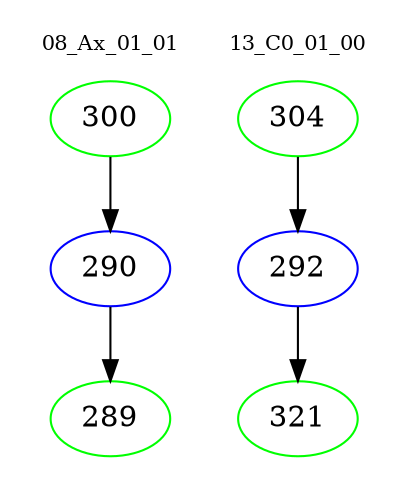 digraph{
subgraph cluster_0 {
color = white
label = "08_Ax_01_01";
fontsize=10;
T0_300 [label="300", color="green"]
T0_300 -> T0_290 [color="black"]
T0_290 [label="290", color="blue"]
T0_290 -> T0_289 [color="black"]
T0_289 [label="289", color="green"]
}
subgraph cluster_1 {
color = white
label = "13_C0_01_00";
fontsize=10;
T1_304 [label="304", color="green"]
T1_304 -> T1_292 [color="black"]
T1_292 [label="292", color="blue"]
T1_292 -> T1_321 [color="black"]
T1_321 [label="321", color="green"]
}
}
